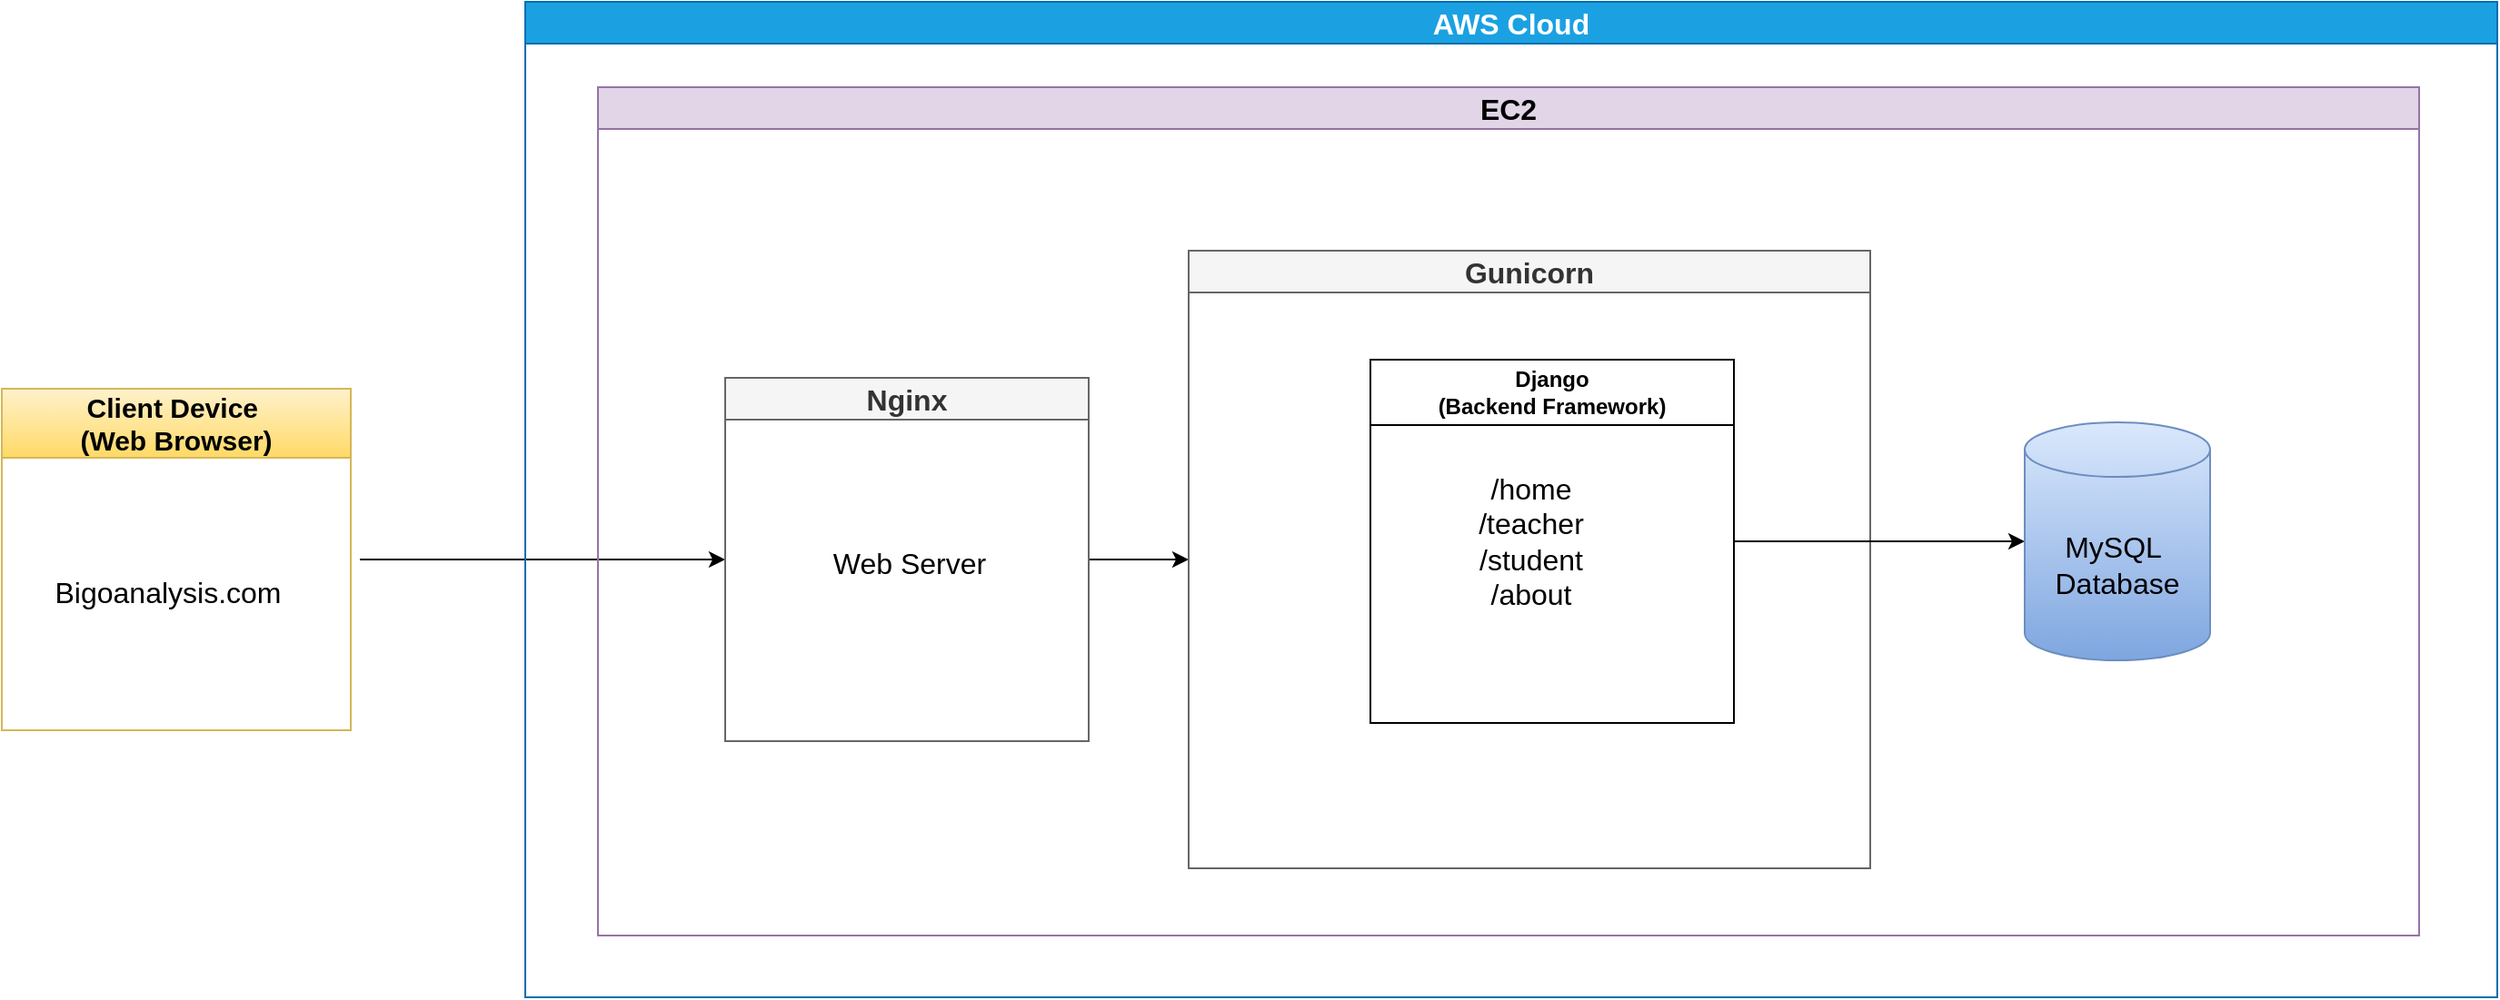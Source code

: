 <mxfile>
    <diagram id="c0TNne1F0ptKXdole3Q1" name="Page-1">
        <mxGraphModel dx="1606" dy="1214" grid="1" gridSize="10" guides="1" tooltips="1" connect="1" arrows="1" fold="1" page="1" pageScale="1" pageWidth="850" pageHeight="1100" background="none" math="0" shadow="0">
            <root>
                <mxCell id="0"/>
                <mxCell id="1" parent="0"/>
                <mxCell id="16" style="edgeStyle=none;html=1;exitX=1;exitY=0.5;exitDx=0;exitDy=0;entryX=0;entryY=0.5;entryDx=0;entryDy=0;" parent="1" source="3" target="11" edge="1">
                    <mxGeometry relative="1" as="geometry"/>
                </mxCell>
                <mxCell id="3" value="Client Device&amp;nbsp;&lt;br style=&quot;font-size: 15px;&quot;&gt;(Web Browser)" style="swimlane;whiteSpace=wrap;html=1;perimeterSpacing=5;fillColor=#fff2cc;strokeColor=#d6b656;gradientColor=#ffd966;fontColor=#000000;startSize=38;fontSize=15;" parent="1" vertex="1">
                    <mxGeometry x="80" y="281" width="192" height="188" as="geometry"/>
                </mxCell>
                <mxCell id="18" value="Bigoanalysis.com" style="text;html=1;align=center;verticalAlign=middle;resizable=0;points=[];autosize=1;strokeColor=none;fillColor=none;fontSize=16;" parent="3" vertex="1">
                    <mxGeometry x="19" y="96" width="143" height="31" as="geometry"/>
                </mxCell>
                <mxCell id="4" value="AWS Cloud" style="swimlane;whiteSpace=wrap;html=1;fillColor=#1ba1e2;fontColor=#ffffff;strokeColor=#006EAF;fontSize=16;" parent="1" vertex="1">
                    <mxGeometry x="368" y="68" width="1085" height="548" as="geometry"/>
                </mxCell>
                <mxCell id="10" value="EC2" style="swimlane;whiteSpace=wrap;html=1;fillColor=#e1d5e7;strokeColor=#9673a6;fontColor=#000000;fontSize=16;" parent="4" vertex="1">
                    <mxGeometry x="40" y="47" width="1002" height="467" as="geometry"/>
                </mxCell>
                <mxCell id="17" style="edgeStyle=none;html=1;exitX=1;exitY=0.5;exitDx=0;exitDy=0;entryX=0;entryY=0.5;entryDx=0;entryDy=0;" parent="10" source="11" target="13" edge="1">
                    <mxGeometry relative="1" as="geometry"/>
                </mxCell>
                <mxCell id="11" value="Nginx" style="swimlane;whiteSpace=wrap;html=1;fillColor=#f5f5f5;fontColor=#333333;strokeColor=#666666;fontSize=16;" parent="10" vertex="1">
                    <mxGeometry x="70" y="160" width="200" height="200" as="geometry"/>
                </mxCell>
                <mxCell id="12" value="Web Server" style="text;html=1;align=center;verticalAlign=middle;resizable=0;points=[];autosize=1;strokeColor=none;fillColor=none;fontSize=16;" parent="11" vertex="1">
                    <mxGeometry x="50" y="86" width="102" height="31" as="geometry"/>
                </mxCell>
                <mxCell id="13" value="Gunicorn" style="swimlane;whiteSpace=wrap;html=1;fillColor=#f5f5f5;fontColor=#333333;strokeColor=#666666;fontSize=16;" parent="10" vertex="1">
                    <mxGeometry x="325" y="90" width="375" height="340" as="geometry"/>
                </mxCell>
                <mxCell id="15" value="Django &lt;br&gt;(Backend Framework)" style="swimlane;whiteSpace=wrap;html=1;startSize=36;" parent="13" vertex="1">
                    <mxGeometry x="100" y="60" width="200" height="200" as="geometry"/>
                </mxCell>
                <mxCell id="19" value="&lt;font style=&quot;font-size: 16px;&quot;&gt;/home&lt;br&gt;/teacher&lt;br&gt;/student&lt;br&gt;/about&lt;/font&gt;" style="text;html=1;align=center;verticalAlign=middle;resizable=0;points=[];autosize=1;strokeColor=none;fillColor=none;" parent="15" vertex="1">
                    <mxGeometry x="47.5" y="55" width="80" height="90" as="geometry"/>
                </mxCell>
                <mxCell id="22" style="edgeStyle=none;html=1;exitX=1;exitY=0.5;exitDx=0;exitDy=0;entryX=0;entryY=0.5;entryDx=0;entryDy=0;fontSize=16;entryPerimeter=0;" parent="10" source="15" target="24" edge="1">
                    <mxGeometry relative="1" as="geometry">
                        <mxPoint x="770" y="250" as="targetPoint"/>
                    </mxGeometry>
                </mxCell>
                <mxCell id="24" value="MySQL&amp;nbsp;&lt;br&gt;Database" style="shape=cylinder3;whiteSpace=wrap;html=1;boundedLbl=1;backgroundOutline=1;size=15;fontSize=16;labelBackgroundColor=none;fillColor=#dae8fc;gradientColor=#7ea6e0;strokeColor=#6c8ebf;fontColor=#000000;" parent="10" vertex="1">
                    <mxGeometry x="785" y="184.5" width="102" height="131" as="geometry"/>
                </mxCell>
            </root>
        </mxGraphModel>
    </diagram>
</mxfile>